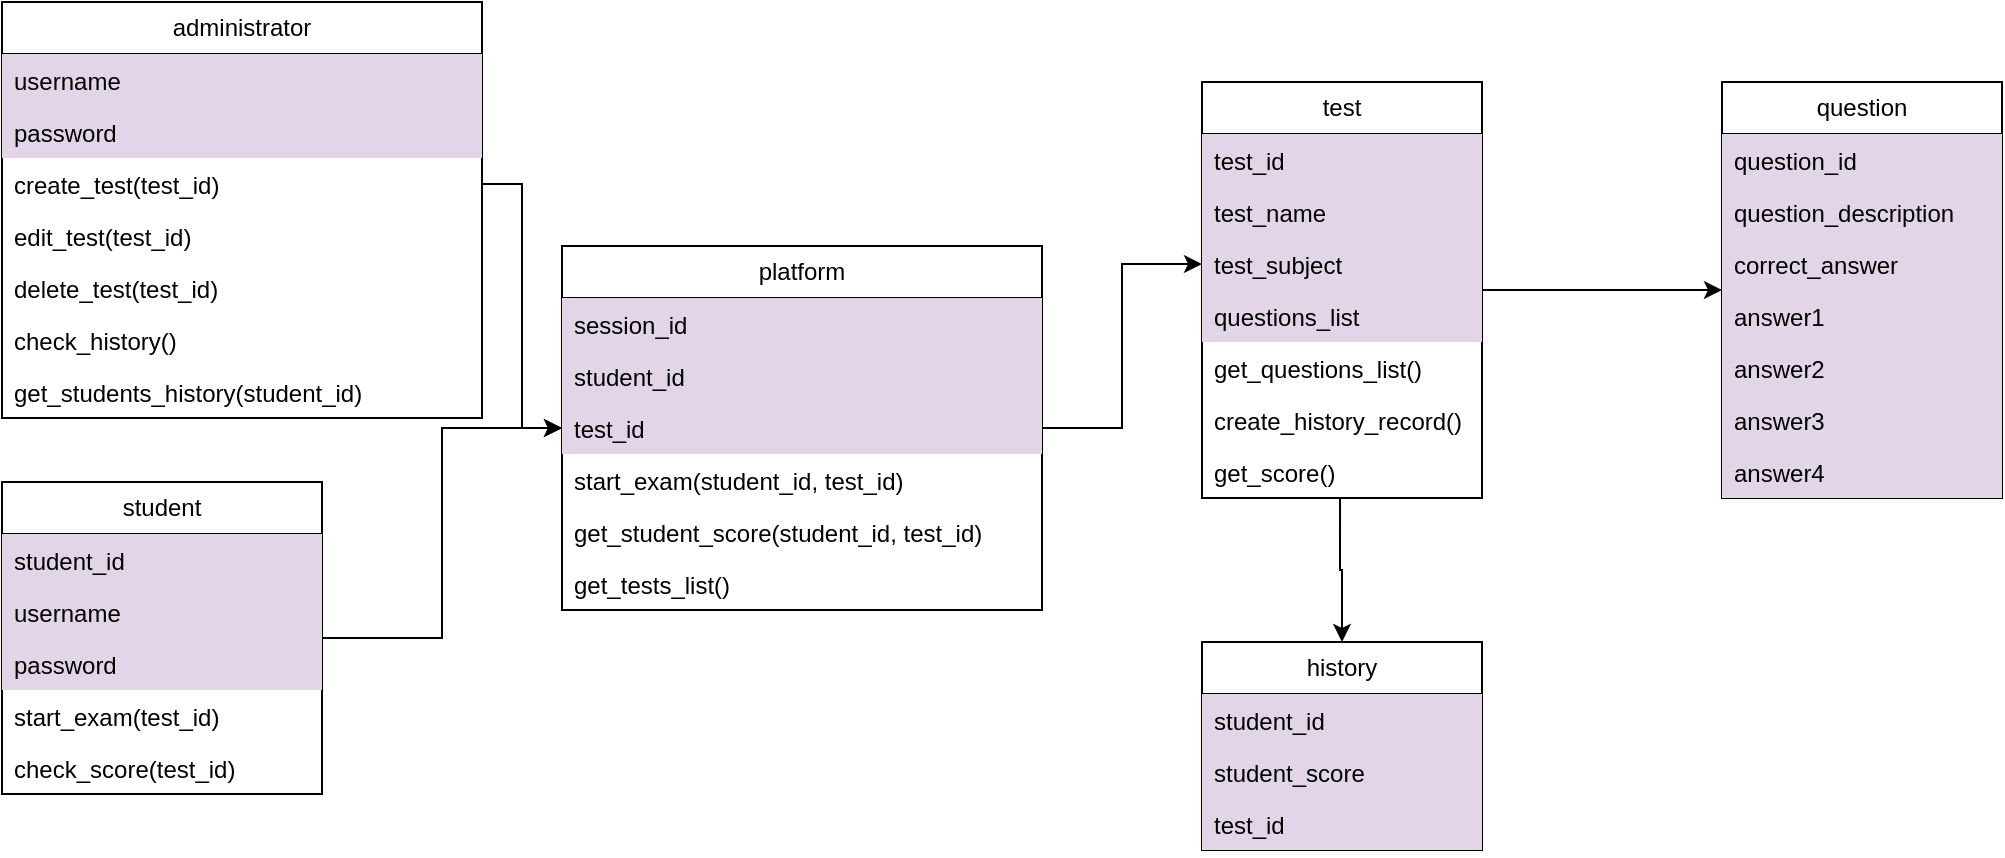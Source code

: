 <mxfile version="21.0.6" type="device"><diagram id="C5RBs43oDa-KdzZeNtuy" name="Page-1"><mxGraphModel dx="1371" dy="836" grid="1" gridSize="10" guides="1" tooltips="1" connect="1" arrows="1" fold="1" page="1" pageScale="1" pageWidth="827" pageHeight="1169" math="0" shadow="0"><root><mxCell id="WIyWlLk6GJQsqaUBKTNV-0"/><mxCell id="WIyWlLk6GJQsqaUBKTNV-1" parent="WIyWlLk6GJQsqaUBKTNV-0"/><mxCell id="mKI5IOQ1-icXBVaE5YH3-0" value="administrator" style="swimlane;fontStyle=0;childLayout=stackLayout;horizontal=1;startSize=26;fillColor=none;horizontalStack=0;resizeParent=1;resizeParentMax=0;resizeLast=0;collapsible=1;marginBottom=0;whiteSpace=wrap;html=1;" vertex="1" parent="WIyWlLk6GJQsqaUBKTNV-1"><mxGeometry x="40" y="80" width="240" height="208" as="geometry"/></mxCell><mxCell id="mKI5IOQ1-icXBVaE5YH3-1" value="username" style="text;strokeColor=none;fillColor=#E1D5E7;align=left;verticalAlign=top;spacingLeft=4;spacingRight=4;overflow=hidden;rotatable=0;points=[[0,0.5],[1,0.5]];portConstraint=eastwest;whiteSpace=wrap;html=1;" vertex="1" parent="mKI5IOQ1-icXBVaE5YH3-0"><mxGeometry y="26" width="240" height="26" as="geometry"/></mxCell><mxCell id="mKI5IOQ1-icXBVaE5YH3-2" value="password" style="text;strokeColor=none;fillColor=#E1D5E7;align=left;verticalAlign=top;spacingLeft=4;spacingRight=4;overflow=hidden;rotatable=0;points=[[0,0.5],[1,0.5]];portConstraint=eastwest;whiteSpace=wrap;html=1;" vertex="1" parent="mKI5IOQ1-icXBVaE5YH3-0"><mxGeometry y="52" width="240" height="26" as="geometry"/></mxCell><mxCell id="mKI5IOQ1-icXBVaE5YH3-3" value="create_test(test_id)" style="text;strokeColor=none;fillColor=none;align=left;verticalAlign=top;spacingLeft=4;spacingRight=4;overflow=hidden;rotatable=0;points=[[0,0.5],[1,0.5]];portConstraint=eastwest;whiteSpace=wrap;html=1;" vertex="1" parent="mKI5IOQ1-icXBVaE5YH3-0"><mxGeometry y="78" width="240" height="26" as="geometry"/></mxCell><mxCell id="mKI5IOQ1-icXBVaE5YH3-22" value="edit_test(test_id)" style="text;strokeColor=none;fillColor=none;align=left;verticalAlign=top;spacingLeft=4;spacingRight=4;overflow=hidden;rotatable=0;points=[[0,0.5],[1,0.5]];portConstraint=eastwest;whiteSpace=wrap;html=1;" vertex="1" parent="mKI5IOQ1-icXBVaE5YH3-0"><mxGeometry y="104" width="240" height="26" as="geometry"/></mxCell><mxCell id="mKI5IOQ1-icXBVaE5YH3-55" value="delete_test(test_id)" style="text;strokeColor=none;fillColor=none;align=left;verticalAlign=top;spacingLeft=4;spacingRight=4;overflow=hidden;rotatable=0;points=[[0,0.5],[1,0.5]];portConstraint=eastwest;whiteSpace=wrap;html=1;" vertex="1" parent="mKI5IOQ1-icXBVaE5YH3-0"><mxGeometry y="130" width="240" height="26" as="geometry"/></mxCell><mxCell id="mKI5IOQ1-icXBVaE5YH3-32" value="check_history()" style="text;strokeColor=none;fillColor=none;align=left;verticalAlign=top;spacingLeft=4;spacingRight=4;overflow=hidden;rotatable=0;points=[[0,0.5],[1,0.5]];portConstraint=eastwest;whiteSpace=wrap;html=1;" vertex="1" parent="mKI5IOQ1-icXBVaE5YH3-0"><mxGeometry y="156" width="240" height="26" as="geometry"/></mxCell><mxCell id="mKI5IOQ1-icXBVaE5YH3-33" value="get_students_history(student_id)" style="text;strokeColor=none;fillColor=none;align=left;verticalAlign=top;spacingLeft=4;spacingRight=4;overflow=hidden;rotatable=0;points=[[0,0.5],[1,0.5]];portConstraint=eastwest;whiteSpace=wrap;html=1;" vertex="1" parent="mKI5IOQ1-icXBVaE5YH3-0"><mxGeometry y="182" width="240" height="26" as="geometry"/></mxCell><mxCell id="mKI5IOQ1-icXBVaE5YH3-52" style="edgeStyle=orthogonalEdgeStyle;rounded=0;orthogonalLoop=1;jettySize=auto;html=1;exitX=1;exitY=0.5;exitDx=0;exitDy=0;" edge="1" parent="WIyWlLk6GJQsqaUBKTNV-1" source="mKI5IOQ1-icXBVaE5YH3-4" target="mKI5IOQ1-icXBVaE5YH3-37"><mxGeometry relative="1" as="geometry"/></mxCell><mxCell id="mKI5IOQ1-icXBVaE5YH3-54" style="edgeStyle=orthogonalEdgeStyle;rounded=0;orthogonalLoop=1;jettySize=auto;html=1;exitX=0.493;exitY=1;exitDx=0;exitDy=0;exitPerimeter=0;" edge="1" parent="WIyWlLk6GJQsqaUBKTNV-1" source="mKI5IOQ1-icXBVaE5YH3-50" target="mKI5IOQ1-icXBVaE5YH3-27"><mxGeometry relative="1" as="geometry"><mxPoint x="570" y="70" as="sourcePoint"/></mxGeometry></mxCell><mxCell id="mKI5IOQ1-icXBVaE5YH3-4" value="test" style="swimlane;fontStyle=0;childLayout=stackLayout;horizontal=1;startSize=26;fillColor=none;horizontalStack=0;resizeParent=1;resizeParentMax=0;resizeLast=0;collapsible=1;marginBottom=0;whiteSpace=wrap;html=1;" vertex="1" parent="WIyWlLk6GJQsqaUBKTNV-1"><mxGeometry x="640" y="120" width="140" height="208" as="geometry"/></mxCell><mxCell id="mKI5IOQ1-icXBVaE5YH3-5" value="test_id" style="text;strokeColor=none;fillColor=#E1D5E7;align=left;verticalAlign=top;spacingLeft=4;spacingRight=4;overflow=hidden;rotatable=0;points=[[0,0.5],[1,0.5]];portConstraint=eastwest;whiteSpace=wrap;html=1;" vertex="1" parent="mKI5IOQ1-icXBVaE5YH3-4"><mxGeometry y="26" width="140" height="26" as="geometry"/></mxCell><mxCell id="mKI5IOQ1-icXBVaE5YH3-6" value="test_name" style="text;strokeColor=none;fillColor=#E1D5E7;align=left;verticalAlign=top;spacingLeft=4;spacingRight=4;overflow=hidden;rotatable=0;points=[[0,0.5],[1,0.5]];portConstraint=eastwest;whiteSpace=wrap;html=1;" vertex="1" parent="mKI5IOQ1-icXBVaE5YH3-4"><mxGeometry y="52" width="140" height="26" as="geometry"/></mxCell><mxCell id="mKI5IOQ1-icXBVaE5YH3-7" value="test_subject" style="text;strokeColor=none;fillColor=#E1D5E7;align=left;verticalAlign=top;spacingLeft=4;spacingRight=4;overflow=hidden;rotatable=0;points=[[0,0.5],[1,0.5]];portConstraint=eastwest;whiteSpace=wrap;html=1;" vertex="1" parent="mKI5IOQ1-icXBVaE5YH3-4"><mxGeometry y="78" width="140" height="26" as="geometry"/></mxCell><mxCell id="mKI5IOQ1-icXBVaE5YH3-41" value="questions_list" style="text;strokeColor=none;fillColor=#E1D5E7;align=left;verticalAlign=top;spacingLeft=4;spacingRight=4;overflow=hidden;rotatable=0;points=[[0,0.5],[1,0.5]];portConstraint=eastwest;whiteSpace=wrap;html=1;" vertex="1" parent="mKI5IOQ1-icXBVaE5YH3-4"><mxGeometry y="104" width="140" height="26" as="geometry"/></mxCell><mxCell id="mKI5IOQ1-icXBVaE5YH3-10" value="get_questions_list()" style="text;strokeColor=none;fillColor=none;align=left;verticalAlign=top;spacingLeft=4;spacingRight=4;overflow=hidden;rotatable=0;points=[[0,0.5],[1,0.5]];portConstraint=eastwest;whiteSpace=wrap;html=1;" vertex="1" parent="mKI5IOQ1-icXBVaE5YH3-4"><mxGeometry y="130" width="140" height="26" as="geometry"/></mxCell><mxCell id="mKI5IOQ1-icXBVaE5YH3-35" value="create_history_record()" style="text;strokeColor=none;fillColor=none;align=left;verticalAlign=top;spacingLeft=4;spacingRight=4;overflow=hidden;rotatable=0;points=[[0,0.5],[1,0.5]];portConstraint=eastwest;whiteSpace=wrap;html=1;" vertex="1" parent="mKI5IOQ1-icXBVaE5YH3-4"><mxGeometry y="156" width="140" height="26" as="geometry"/></mxCell><mxCell id="mKI5IOQ1-icXBVaE5YH3-50" value="get_score()" style="text;strokeColor=none;fillColor=none;align=left;verticalAlign=top;spacingLeft=4;spacingRight=4;overflow=hidden;rotatable=0;points=[[0,0.5],[1,0.5]];portConstraint=eastwest;whiteSpace=wrap;html=1;" vertex="1" parent="mKI5IOQ1-icXBVaE5YH3-4"><mxGeometry y="182" width="140" height="26" as="geometry"/></mxCell><mxCell id="mKI5IOQ1-icXBVaE5YH3-49" style="edgeStyle=orthogonalEdgeStyle;rounded=0;orthogonalLoop=1;jettySize=auto;html=1;exitX=1;exitY=0.5;exitDx=0;exitDy=0;entryX=0;entryY=0.5;entryDx=0;entryDy=0;" edge="1" parent="WIyWlLk6GJQsqaUBKTNV-1" source="mKI5IOQ1-icXBVaE5YH3-12" target="mKI5IOQ1-icXBVaE5YH3-7"><mxGeometry relative="1" as="geometry"/></mxCell><mxCell id="mKI5IOQ1-icXBVaE5YH3-12" value="platform" style="swimlane;fontStyle=0;childLayout=stackLayout;horizontal=1;startSize=26;fillColor=none;horizontalStack=0;resizeParent=1;resizeParentMax=0;resizeLast=0;collapsible=1;marginBottom=0;whiteSpace=wrap;html=1;" vertex="1" parent="WIyWlLk6GJQsqaUBKTNV-1"><mxGeometry x="320" y="202" width="240" height="182" as="geometry"/></mxCell><mxCell id="mKI5IOQ1-icXBVaE5YH3-13" value="session_id" style="text;strokeColor=none;fillColor=#E1D5E7;align=left;verticalAlign=top;spacingLeft=4;spacingRight=4;overflow=hidden;rotatable=0;points=[[0,0.5],[1,0.5]];portConstraint=eastwest;whiteSpace=wrap;html=1;" vertex="1" parent="mKI5IOQ1-icXBVaE5YH3-12"><mxGeometry y="26" width="240" height="26" as="geometry"/></mxCell><mxCell id="mKI5IOQ1-icXBVaE5YH3-14" value="student_id" style="text;strokeColor=none;fillColor=#E1D5E7;align=left;verticalAlign=top;spacingLeft=4;spacingRight=4;overflow=hidden;rotatable=0;points=[[0,0.5],[1,0.5]];portConstraint=eastwest;whiteSpace=wrap;html=1;" vertex="1" parent="mKI5IOQ1-icXBVaE5YH3-12"><mxGeometry y="52" width="240" height="26" as="geometry"/></mxCell><mxCell id="mKI5IOQ1-icXBVaE5YH3-15" value="test_id" style="text;strokeColor=none;fillColor=#E1D5E7;align=left;verticalAlign=top;spacingLeft=4;spacingRight=4;overflow=hidden;rotatable=0;points=[[0,0.5],[1,0.5]];portConstraint=eastwest;whiteSpace=wrap;html=1;" vertex="1" parent="mKI5IOQ1-icXBVaE5YH3-12"><mxGeometry y="78" width="240" height="26" as="geometry"/></mxCell><mxCell id="mKI5IOQ1-icXBVaE5YH3-16" value="start_exam(student_id, test_id)" style="text;strokeColor=none;fillColor=none;align=left;verticalAlign=top;spacingLeft=4;spacingRight=4;overflow=hidden;rotatable=0;points=[[0,0.5],[1,0.5]];portConstraint=eastwest;whiteSpace=wrap;html=1;" vertex="1" parent="mKI5IOQ1-icXBVaE5YH3-12"><mxGeometry y="104" width="240" height="26" as="geometry"/></mxCell><mxCell id="mKI5IOQ1-icXBVaE5YH3-23" value="get_student_score(student_id, test_id)" style="text;strokeColor=none;fillColor=none;align=left;verticalAlign=top;spacingLeft=4;spacingRight=4;overflow=hidden;rotatable=0;points=[[0,0.5],[1,0.5]];portConstraint=eastwest;whiteSpace=wrap;html=1;" vertex="1" parent="mKI5IOQ1-icXBVaE5YH3-12"><mxGeometry y="130" width="240" height="26" as="geometry"/></mxCell><mxCell id="mKI5IOQ1-icXBVaE5YH3-26" value="get_tests_list()" style="text;strokeColor=none;fillColor=none;align=left;verticalAlign=top;spacingLeft=4;spacingRight=4;overflow=hidden;rotatable=0;points=[[0,0.5],[1,0.5]];portConstraint=eastwest;whiteSpace=wrap;html=1;" vertex="1" parent="mKI5IOQ1-icXBVaE5YH3-12"><mxGeometry y="156" width="240" height="26" as="geometry"/></mxCell><mxCell id="mKI5IOQ1-icXBVaE5YH3-48" style="edgeStyle=orthogonalEdgeStyle;rounded=0;orthogonalLoop=1;jettySize=auto;html=1;exitX=1;exitY=0.5;exitDx=0;exitDy=0;entryX=0;entryY=0.5;entryDx=0;entryDy=0;" edge="1" parent="WIyWlLk6GJQsqaUBKTNV-1" source="mKI5IOQ1-icXBVaE5YH3-17" target="mKI5IOQ1-icXBVaE5YH3-15"><mxGeometry relative="1" as="geometry"/></mxCell><mxCell id="mKI5IOQ1-icXBVaE5YH3-17" value="student" style="swimlane;fontStyle=0;childLayout=stackLayout;horizontal=1;startSize=26;fillColor=none;horizontalStack=0;resizeParent=1;resizeParentMax=0;resizeLast=0;collapsible=1;marginBottom=0;whiteSpace=wrap;html=1;" vertex="1" parent="WIyWlLk6GJQsqaUBKTNV-1"><mxGeometry x="40" y="320" width="160" height="156" as="geometry"/></mxCell><mxCell id="mKI5IOQ1-icXBVaE5YH3-18" value="student_id" style="text;strokeColor=none;fillColor=#E1D5E7;align=left;verticalAlign=top;spacingLeft=4;spacingRight=4;overflow=hidden;rotatable=0;points=[[0,0.5],[1,0.5]];portConstraint=eastwest;whiteSpace=wrap;html=1;" vertex="1" parent="mKI5IOQ1-icXBVaE5YH3-17"><mxGeometry y="26" width="160" height="26" as="geometry"/></mxCell><mxCell id="mKI5IOQ1-icXBVaE5YH3-19" value="username" style="text;strokeColor=none;fillColor=#E1D5E7;align=left;verticalAlign=top;spacingLeft=4;spacingRight=4;overflow=hidden;rotatable=0;points=[[0,0.5],[1,0.5]];portConstraint=eastwest;whiteSpace=wrap;html=1;" vertex="1" parent="mKI5IOQ1-icXBVaE5YH3-17"><mxGeometry y="52" width="160" height="26" as="geometry"/></mxCell><mxCell id="mKI5IOQ1-icXBVaE5YH3-20" value="password" style="text;strokeColor=none;fillColor=#E1D5E7;align=left;verticalAlign=top;spacingLeft=4;spacingRight=4;overflow=hidden;rotatable=0;points=[[0,0.5],[1,0.5]];portConstraint=eastwest;whiteSpace=wrap;html=1;" vertex="1" parent="mKI5IOQ1-icXBVaE5YH3-17"><mxGeometry y="78" width="160" height="26" as="geometry"/></mxCell><mxCell id="mKI5IOQ1-icXBVaE5YH3-25" value="start_exam(test_id)" style="text;strokeColor=none;fillColor=none;align=left;verticalAlign=top;spacingLeft=4;spacingRight=4;overflow=hidden;rotatable=0;points=[[0,0.5],[1,0.5]];portConstraint=eastwest;whiteSpace=wrap;html=1;" vertex="1" parent="mKI5IOQ1-icXBVaE5YH3-17"><mxGeometry y="104" width="160" height="26" as="geometry"/></mxCell><mxCell id="mKI5IOQ1-icXBVaE5YH3-34" value="check_score(test_id)" style="text;strokeColor=none;fillColor=none;align=left;verticalAlign=top;spacingLeft=4;spacingRight=4;overflow=hidden;rotatable=0;points=[[0,0.5],[1,0.5]];portConstraint=eastwest;whiteSpace=wrap;html=1;" vertex="1" parent="mKI5IOQ1-icXBVaE5YH3-17"><mxGeometry y="130" width="160" height="26" as="geometry"/></mxCell><mxCell id="mKI5IOQ1-icXBVaE5YH3-27" value="history" style="swimlane;fontStyle=0;childLayout=stackLayout;horizontal=1;startSize=26;fillColor=none;horizontalStack=0;resizeParent=1;resizeParentMax=0;resizeLast=0;collapsible=1;marginBottom=0;whiteSpace=wrap;html=1;" vertex="1" parent="WIyWlLk6GJQsqaUBKTNV-1"><mxGeometry x="640" y="400" width="140" height="104" as="geometry"/></mxCell><mxCell id="mKI5IOQ1-icXBVaE5YH3-28" value="student_id" style="text;strokeColor=none;fillColor=#E1D5E7;align=left;verticalAlign=top;spacingLeft=4;spacingRight=4;overflow=hidden;rotatable=0;points=[[0,0.5],[1,0.5]];portConstraint=eastwest;whiteSpace=wrap;html=1;" vertex="1" parent="mKI5IOQ1-icXBVaE5YH3-27"><mxGeometry y="26" width="140" height="26" as="geometry"/></mxCell><mxCell id="mKI5IOQ1-icXBVaE5YH3-29" value="student_score" style="text;strokeColor=none;fillColor=#E1D5E7;align=left;verticalAlign=top;spacingLeft=4;spacingRight=4;overflow=hidden;rotatable=0;points=[[0,0.5],[1,0.5]];portConstraint=eastwest;whiteSpace=wrap;html=1;" vertex="1" parent="mKI5IOQ1-icXBVaE5YH3-27"><mxGeometry y="52" width="140" height="26" as="geometry"/></mxCell><mxCell id="mKI5IOQ1-icXBVaE5YH3-30" value="test_id" style="text;strokeColor=none;fillColor=#E1D5E7;align=left;verticalAlign=top;spacingLeft=4;spacingRight=4;overflow=hidden;rotatable=0;points=[[0,0.5],[1,0.5]];portConstraint=eastwest;whiteSpace=wrap;html=1;" vertex="1" parent="mKI5IOQ1-icXBVaE5YH3-27"><mxGeometry y="78" width="140" height="26" as="geometry"/></mxCell><mxCell id="mKI5IOQ1-icXBVaE5YH3-37" value="question" style="swimlane;fontStyle=0;childLayout=stackLayout;horizontal=1;startSize=26;fillColor=none;horizontalStack=0;resizeParent=1;resizeParentMax=0;resizeLast=0;collapsible=1;marginBottom=0;whiteSpace=wrap;html=1;" vertex="1" parent="WIyWlLk6GJQsqaUBKTNV-1"><mxGeometry x="900" y="120" width="140" height="208" as="geometry"/></mxCell><mxCell id="mKI5IOQ1-icXBVaE5YH3-38" value="question_id" style="text;strokeColor=none;fillColor=#E1D5E7;align=left;verticalAlign=top;spacingLeft=4;spacingRight=4;overflow=hidden;rotatable=0;points=[[0,0.5],[1,0.5]];portConstraint=eastwest;whiteSpace=wrap;html=1;" vertex="1" parent="mKI5IOQ1-icXBVaE5YH3-37"><mxGeometry y="26" width="140" height="26" as="geometry"/></mxCell><mxCell id="mKI5IOQ1-icXBVaE5YH3-39" value="question_description" style="text;strokeColor=none;fillColor=#E1D5E7;align=left;verticalAlign=top;spacingLeft=4;spacingRight=4;overflow=hidden;rotatable=0;points=[[0,0.5],[1,0.5]];portConstraint=eastwest;whiteSpace=wrap;html=1;" vertex="1" parent="mKI5IOQ1-icXBVaE5YH3-37"><mxGeometry y="52" width="140" height="26" as="geometry"/></mxCell><mxCell id="mKI5IOQ1-icXBVaE5YH3-51" value="correct_answer" style="text;strokeColor=none;fillColor=#E1D5E7;align=left;verticalAlign=top;spacingLeft=4;spacingRight=4;overflow=hidden;rotatable=0;points=[[0,0.5],[1,0.5]];portConstraint=eastwest;whiteSpace=wrap;html=1;" vertex="1" parent="mKI5IOQ1-icXBVaE5YH3-37"><mxGeometry y="78" width="140" height="26" as="geometry"/></mxCell><mxCell id="mKI5IOQ1-icXBVaE5YH3-40" value="answer1" style="text;strokeColor=none;fillColor=#E1D5E7;align=left;verticalAlign=top;spacingLeft=4;spacingRight=4;overflow=hidden;rotatable=0;points=[[0,0.5],[1,0.5]];portConstraint=eastwest;whiteSpace=wrap;html=1;" vertex="1" parent="mKI5IOQ1-icXBVaE5YH3-37"><mxGeometry y="104" width="140" height="26" as="geometry"/></mxCell><mxCell id="mKI5IOQ1-icXBVaE5YH3-42" value="answer2" style="text;strokeColor=none;fillColor=#E1D5E7;align=left;verticalAlign=top;spacingLeft=4;spacingRight=4;overflow=hidden;rotatable=0;points=[[0,0.5],[1,0.5]];portConstraint=eastwest;whiteSpace=wrap;html=1;" vertex="1" parent="mKI5IOQ1-icXBVaE5YH3-37"><mxGeometry y="130" width="140" height="26" as="geometry"/></mxCell><mxCell id="mKI5IOQ1-icXBVaE5YH3-43" value="answer3" style="text;strokeColor=none;fillColor=#E1D5E7;align=left;verticalAlign=top;spacingLeft=4;spacingRight=4;overflow=hidden;rotatable=0;points=[[0,0.5],[1,0.5]];portConstraint=eastwest;whiteSpace=wrap;html=1;" vertex="1" parent="mKI5IOQ1-icXBVaE5YH3-37"><mxGeometry y="156" width="140" height="26" as="geometry"/></mxCell><mxCell id="mKI5IOQ1-icXBVaE5YH3-44" value="answer4" style="text;strokeColor=none;fillColor=#E1D5E7;align=left;verticalAlign=top;spacingLeft=4;spacingRight=4;overflow=hidden;rotatable=0;points=[[0,0.5],[1,0.5]];portConstraint=eastwest;whiteSpace=wrap;html=1;" vertex="1" parent="mKI5IOQ1-icXBVaE5YH3-37"><mxGeometry y="182" width="140" height="26" as="geometry"/></mxCell><mxCell id="mKI5IOQ1-icXBVaE5YH3-47" style="edgeStyle=orthogonalEdgeStyle;rounded=0;orthogonalLoop=1;jettySize=auto;html=1;exitX=1;exitY=0.5;exitDx=0;exitDy=0;entryX=0;entryY=0.5;entryDx=0;entryDy=0;" edge="1" parent="WIyWlLk6GJQsqaUBKTNV-1" source="mKI5IOQ1-icXBVaE5YH3-3" target="mKI5IOQ1-icXBVaE5YH3-12"><mxGeometry relative="1" as="geometry"/></mxCell></root></mxGraphModel></diagram></mxfile>